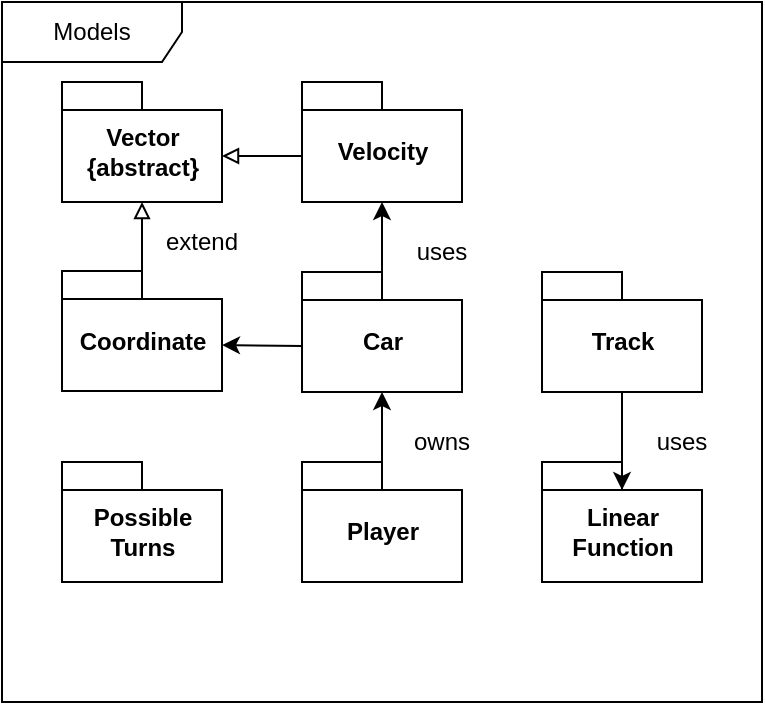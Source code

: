 <mxfile version="12.9.9" type="device"><diagram id="NragEU6HKfa4FQ4JCDa9" name="Page-1"><mxGraphModel dx="1106" dy="911" grid="1" gridSize="10" guides="1" tooltips="1" connect="1" arrows="1" fold="1" page="1" pageScale="1" pageWidth="827" pageHeight="1169" math="0" shadow="0"><root><mxCell id="0"/><mxCell id="1" parent="0"/><mxCell id="1ZkNjo06_Y-RlRnqOjTs-18" value="Models" style="shape=umlFrame;whiteSpace=wrap;html=1;width=90;height=30;" parent="1" vertex="1"><mxGeometry x="170" y="420" width="380" height="350" as="geometry"/></mxCell><mxCell id="1ZkNjo06_Y-RlRnqOjTs-1" value="Vector&lt;br&gt;{abstract}" style="shape=folder;fontStyle=1;spacingTop=10;tabWidth=40;tabHeight=14;tabPosition=left;html=1;" parent="1" vertex="1"><mxGeometry x="200" y="460" width="80" height="60" as="geometry"/></mxCell><mxCell id="1ZkNjo06_Y-RlRnqOjTs-2" value="Velocity" style="shape=folder;fontStyle=1;spacingTop=10;tabWidth=40;tabHeight=14;tabPosition=left;html=1;" parent="1" vertex="1"><mxGeometry x="320" y="460" width="80" height="60" as="geometry"/></mxCell><mxCell id="1ZkNjo06_Y-RlRnqOjTs-3" value="Coordinate" style="shape=folder;fontStyle=1;spacingTop=10;tabWidth=40;tabHeight=14;tabPosition=left;html=1;" parent="1" vertex="1"><mxGeometry x="200" y="554.5" width="80" height="60" as="geometry"/></mxCell><mxCell id="1ZkNjo06_Y-RlRnqOjTs-5" value="Car" style="shape=folder;fontStyle=1;spacingTop=10;tabWidth=40;tabHeight=14;tabPosition=left;html=1;" parent="1" vertex="1"><mxGeometry x="320" y="555" width="80" height="60" as="geometry"/></mxCell><mxCell id="76t9DOxfacMOeUc11qQ6-2" value="Player" style="shape=folder;fontStyle=1;spacingTop=10;tabWidth=40;tabHeight=14;tabPosition=left;html=1;" vertex="1" parent="1"><mxGeometry x="320" y="650" width="80" height="60" as="geometry"/></mxCell><mxCell id="76t9DOxfacMOeUc11qQ6-3" value="Linear&lt;br&gt;Function" style="shape=folder;fontStyle=1;spacingTop=10;tabWidth=40;tabHeight=14;tabPosition=left;html=1;" vertex="1" parent="1"><mxGeometry x="440" y="650" width="80" height="60" as="geometry"/></mxCell><mxCell id="76t9DOxfacMOeUc11qQ6-4" value="Possible&lt;br&gt;Turns" style="shape=folder;fontStyle=1;spacingTop=10;tabWidth=40;tabHeight=14;tabPosition=left;html=1;" vertex="1" parent="1"><mxGeometry x="200" y="650" width="80" height="60" as="geometry"/></mxCell><mxCell id="76t9DOxfacMOeUc11qQ6-5" value="Track" style="shape=folder;fontStyle=1;spacingTop=10;tabWidth=40;tabHeight=14;tabPosition=left;html=1;" vertex="1" parent="1"><mxGeometry x="440" y="555" width="80" height="60" as="geometry"/></mxCell><mxCell id="76t9DOxfacMOeUc11qQ6-7" value="" style="endArrow=none;html=1;entryX=0;entryY=0;entryDx=0;entryDy=37;entryPerimeter=0;exitX=0;exitY=0;exitDx=80;exitDy=37;exitPerimeter=0;startArrow=block;startFill=0;endFill=0;" edge="1" parent="1" source="1ZkNjo06_Y-RlRnqOjTs-1" target="1ZkNjo06_Y-RlRnqOjTs-2"><mxGeometry width="50" height="50" relative="1" as="geometry"><mxPoint x="110" y="550" as="sourcePoint"/><mxPoint x="160" y="500" as="targetPoint"/></mxGeometry></mxCell><mxCell id="76t9DOxfacMOeUc11qQ6-8" value="" style="endArrow=none;html=1;entryX=0;entryY=0;entryDx=40;entryDy=14;entryPerimeter=0;exitX=0.5;exitY=1;exitDx=0;exitDy=0;exitPerimeter=0;startArrow=block;startFill=0;endFill=0;" edge="1" parent="1" source="1ZkNjo06_Y-RlRnqOjTs-1" target="1ZkNjo06_Y-RlRnqOjTs-3"><mxGeometry width="50" height="50" relative="1" as="geometry"><mxPoint x="40" y="590" as="sourcePoint"/><mxPoint x="90" y="540" as="targetPoint"/></mxGeometry></mxCell><mxCell id="76t9DOxfacMOeUc11qQ6-9" value="" style="endArrow=classic;html=1;entryX=0.5;entryY=1;entryDx=0;entryDy=0;entryPerimeter=0;exitX=0;exitY=0;exitDx=40;exitDy=14;exitPerimeter=0;" edge="1" parent="1" source="1ZkNjo06_Y-RlRnqOjTs-5" target="1ZkNjo06_Y-RlRnqOjTs-2"><mxGeometry width="50" height="50" relative="1" as="geometry"><mxPoint x="100" y="580" as="sourcePoint"/><mxPoint x="150" y="530" as="targetPoint"/></mxGeometry></mxCell><mxCell id="76t9DOxfacMOeUc11qQ6-10" value="" style="endArrow=classic;html=1;entryX=0;entryY=0;entryDx=80;entryDy=37;entryPerimeter=0;exitX=0;exitY=0;exitDx=0;exitDy=37;exitPerimeter=0;" edge="1" parent="1" source="1ZkNjo06_Y-RlRnqOjTs-5" target="1ZkNjo06_Y-RlRnqOjTs-3"><mxGeometry width="50" height="50" relative="1" as="geometry"><mxPoint x="370" y="579" as="sourcePoint"/><mxPoint x="370" y="530" as="targetPoint"/></mxGeometry></mxCell><mxCell id="76t9DOxfacMOeUc11qQ6-11" value="" style="endArrow=classic;html=1;entryX=0.5;entryY=1;entryDx=0;entryDy=0;entryPerimeter=0;exitX=0;exitY=0;exitDx=40;exitDy=14;exitPerimeter=0;" edge="1" parent="1" source="76t9DOxfacMOeUc11qQ6-2" target="1ZkNjo06_Y-RlRnqOjTs-5"><mxGeometry width="50" height="50" relative="1" as="geometry"><mxPoint x="280" y="820" as="sourcePoint"/><mxPoint x="330" y="770" as="targetPoint"/></mxGeometry></mxCell><mxCell id="76t9DOxfacMOeUc11qQ6-12" value="" style="endArrow=classic;html=1;entryX=0;entryY=0;entryDx=40;entryDy=14;entryPerimeter=0;exitX=0.5;exitY=1;exitDx=0;exitDy=0;exitPerimeter=0;" edge="1" parent="1" source="76t9DOxfacMOeUc11qQ6-5" target="76t9DOxfacMOeUc11qQ6-3"><mxGeometry width="50" height="50" relative="1" as="geometry"><mxPoint x="690" y="650" as="sourcePoint"/><mxPoint x="740" y="600" as="targetPoint"/></mxGeometry></mxCell><mxCell id="76t9DOxfacMOeUc11qQ6-13" value="extend" style="text;html=1;strokeColor=none;fillColor=none;align=center;verticalAlign=middle;whiteSpace=wrap;rounded=0;" vertex="1" parent="1"><mxGeometry x="250" y="530" width="40" height="20" as="geometry"/></mxCell><mxCell id="76t9DOxfacMOeUc11qQ6-14" value="uses" style="text;html=1;strokeColor=none;fillColor=none;align=center;verticalAlign=middle;whiteSpace=wrap;rounded=0;" vertex="1" parent="1"><mxGeometry x="370" y="535" width="40" height="20" as="geometry"/></mxCell><mxCell id="76t9DOxfacMOeUc11qQ6-15" value="uses" style="text;html=1;strokeColor=none;fillColor=none;align=center;verticalAlign=middle;whiteSpace=wrap;rounded=0;" vertex="1" parent="1"><mxGeometry x="490" y="630" width="40" height="20" as="geometry"/></mxCell><mxCell id="76t9DOxfacMOeUc11qQ6-16" value="owns" style="text;html=1;strokeColor=none;fillColor=none;align=center;verticalAlign=middle;whiteSpace=wrap;rounded=0;" vertex="1" parent="1"><mxGeometry x="370" y="630" width="40" height="20" as="geometry"/></mxCell></root></mxGraphModel></diagram></mxfile>